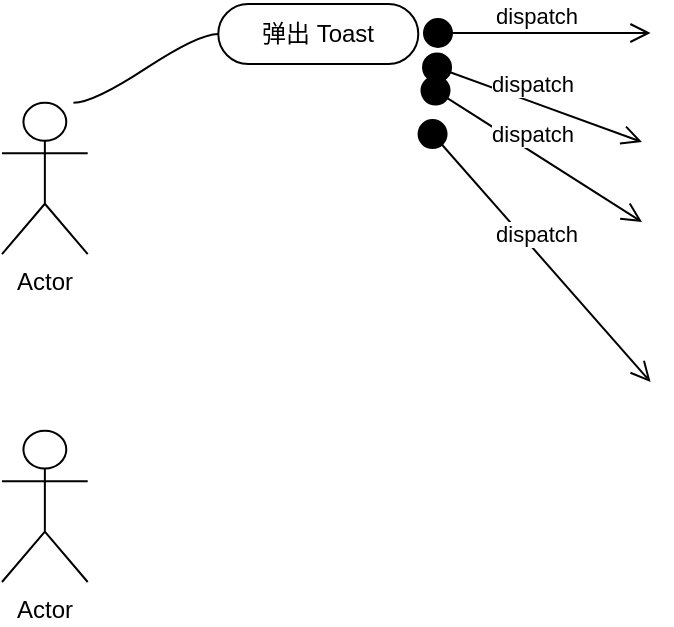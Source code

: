 <mxfile version="14.9.2" type="github">
  <diagram id="C5RBs43oDa-KdzZeNtuy" name="Page-1">
    <mxGraphModel dx="814" dy="955" grid="1" gridSize="10" guides="1" tooltips="1" connect="1" arrows="1" fold="1" page="1" pageScale="1" pageWidth="827" pageHeight="1169" math="0" shadow="0">
      <root>
        <mxCell id="WIyWlLk6GJQsqaUBKTNV-0" />
        <mxCell id="WIyWlLk6GJQsqaUBKTNV-1" parent="WIyWlLk6GJQsqaUBKTNV-0" />
        <mxCell id="kQRV_vyzxNTparTXR3uk-7" value="" style="group" vertex="1" connectable="0" parent="WIyWlLk6GJQsqaUBKTNV-1">
          <mxGeometry x="40" y="80" width="210" height="290" as="geometry" />
        </mxCell>
        <mxCell id="kQRV_vyzxNTparTXR3uk-6" value="Actor" style="shape=umlActor;verticalLabelPosition=bottom;verticalAlign=top;html=1;outlineConnect=0;" vertex="1" parent="kQRV_vyzxNTparTXR3uk-7">
          <mxGeometry y="214.348" width="42.857" height="75.652" as="geometry" />
        </mxCell>
        <mxCell id="kQRV_vyzxNTparTXR3uk-9" value="" style="group" vertex="1" connectable="0" parent="kQRV_vyzxNTparTXR3uk-7">
          <mxGeometry width="210" height="126.087" as="geometry" />
        </mxCell>
        <mxCell id="kQRV_vyzxNTparTXR3uk-0" value="Actor" style="shape=umlActor;verticalLabelPosition=bottom;verticalAlign=top;html=1;" vertex="1" parent="kQRV_vyzxNTparTXR3uk-9">
          <mxGeometry y="50.435" width="42.857" height="75.652" as="geometry" />
        </mxCell>
        <mxCell id="kQRV_vyzxNTparTXR3uk-4" value="弹出 Toast" style="whiteSpace=wrap;html=1;rounded=1;arcSize=50;align=center;verticalAlign=middle;strokeWidth=1;autosize=1;spacing=4;treeFolding=1;treeMoving=1;newEdgeStyle={&quot;edgeStyle&quot;:&quot;entityRelationEdgeStyle&quot;,&quot;startArrow&quot;:&quot;none&quot;,&quot;endArrow&quot;:&quot;none&quot;,&quot;segment&quot;:10,&quot;curved&quot;:1};" vertex="1" parent="kQRV_vyzxNTparTXR3uk-9">
          <mxGeometry x="108.143" y="1" width="100" height="30" as="geometry" />
        </mxCell>
        <mxCell id="kQRV_vyzxNTparTXR3uk-5" value="" style="edgeStyle=entityRelationEdgeStyle;startArrow=none;endArrow=none;segment=10;curved=1;" edge="1" target="kQRV_vyzxNTparTXR3uk-4" parent="kQRV_vyzxNTparTXR3uk-9">
          <mxGeometry relative="1" as="geometry">
            <mxPoint x="35.714" y="50.435" as="sourcePoint" />
          </mxGeometry>
        </mxCell>
        <mxCell id="kQRV_vyzxNTparTXR3uk-1" value="dispatch" style="html=1;verticalAlign=bottom;startArrow=circle;startFill=1;endArrow=open;startSize=6;endSize=8;" edge="1" parent="WIyWlLk6GJQsqaUBKTNV-1">
          <mxGeometry width="80" relative="1" as="geometry">
            <mxPoint x="249.996" y="95.502" as="sourcePoint" />
            <mxPoint x="364.281" y="95.502" as="targetPoint" />
          </mxGeometry>
        </mxCell>
        <mxCell id="kQRV_vyzxNTparTXR3uk-25" value="dispatch" style="html=1;verticalAlign=bottom;startArrow=circle;startFill=1;endArrow=open;startSize=6;endSize=8;" edge="1" parent="WIyWlLk6GJQsqaUBKTNV-1">
          <mxGeometry width="80" relative="1" as="geometry">
            <mxPoint x="250" y="110" as="sourcePoint" />
            <mxPoint x="360" y="150" as="targetPoint" />
          </mxGeometry>
        </mxCell>
        <mxCell id="kQRV_vyzxNTparTXR3uk-26" value="dispatch" style="html=1;verticalAlign=bottom;startArrow=circle;startFill=1;endArrow=open;startSize=6;endSize=8;" edge="1" parent="WIyWlLk6GJQsqaUBKTNV-1">
          <mxGeometry width="80" relative="1" as="geometry">
            <mxPoint x="250" y="120" as="sourcePoint" />
            <mxPoint x="360" y="190" as="targetPoint" />
          </mxGeometry>
        </mxCell>
        <mxCell id="kQRV_vyzxNTparTXR3uk-27" value="dispatch" style="html=1;verticalAlign=bottom;startArrow=circle;startFill=1;endArrow=open;startSize=6;endSize=8;" edge="1" parent="WIyWlLk6GJQsqaUBKTNV-1">
          <mxGeometry width="80" relative="1" as="geometry">
            <mxPoint x="250" y="140" as="sourcePoint" />
            <mxPoint x="364.281" y="270.002" as="targetPoint" />
          </mxGeometry>
        </mxCell>
      </root>
    </mxGraphModel>
  </diagram>
</mxfile>
